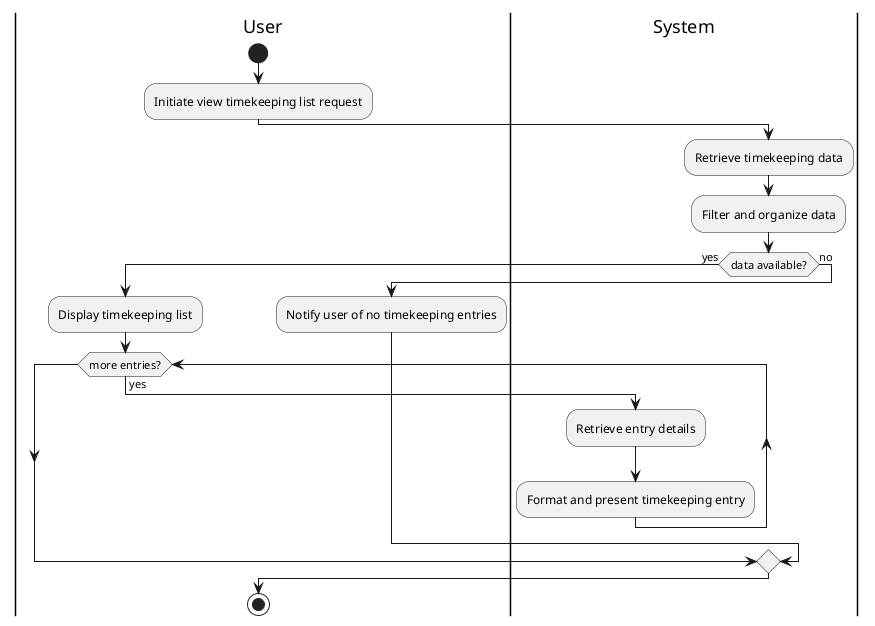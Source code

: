 @startuml "View timekeeping list"
|User|
start

:Initiate view timekeeping list request;

|System|
:Retrieve timekeeping data;
:Filter and organize data;

if (data available?) then (yes)
  |User|
  :Display timekeeping list;
  while (more entries?) is (yes)
    |System|
    :Retrieve entry details;
    :Format and present timekeeping entry;
  endwhile
else (no)
  |User|
  :Notify user of no timekeeping entries;
endif

|User|
stop
@enduml
